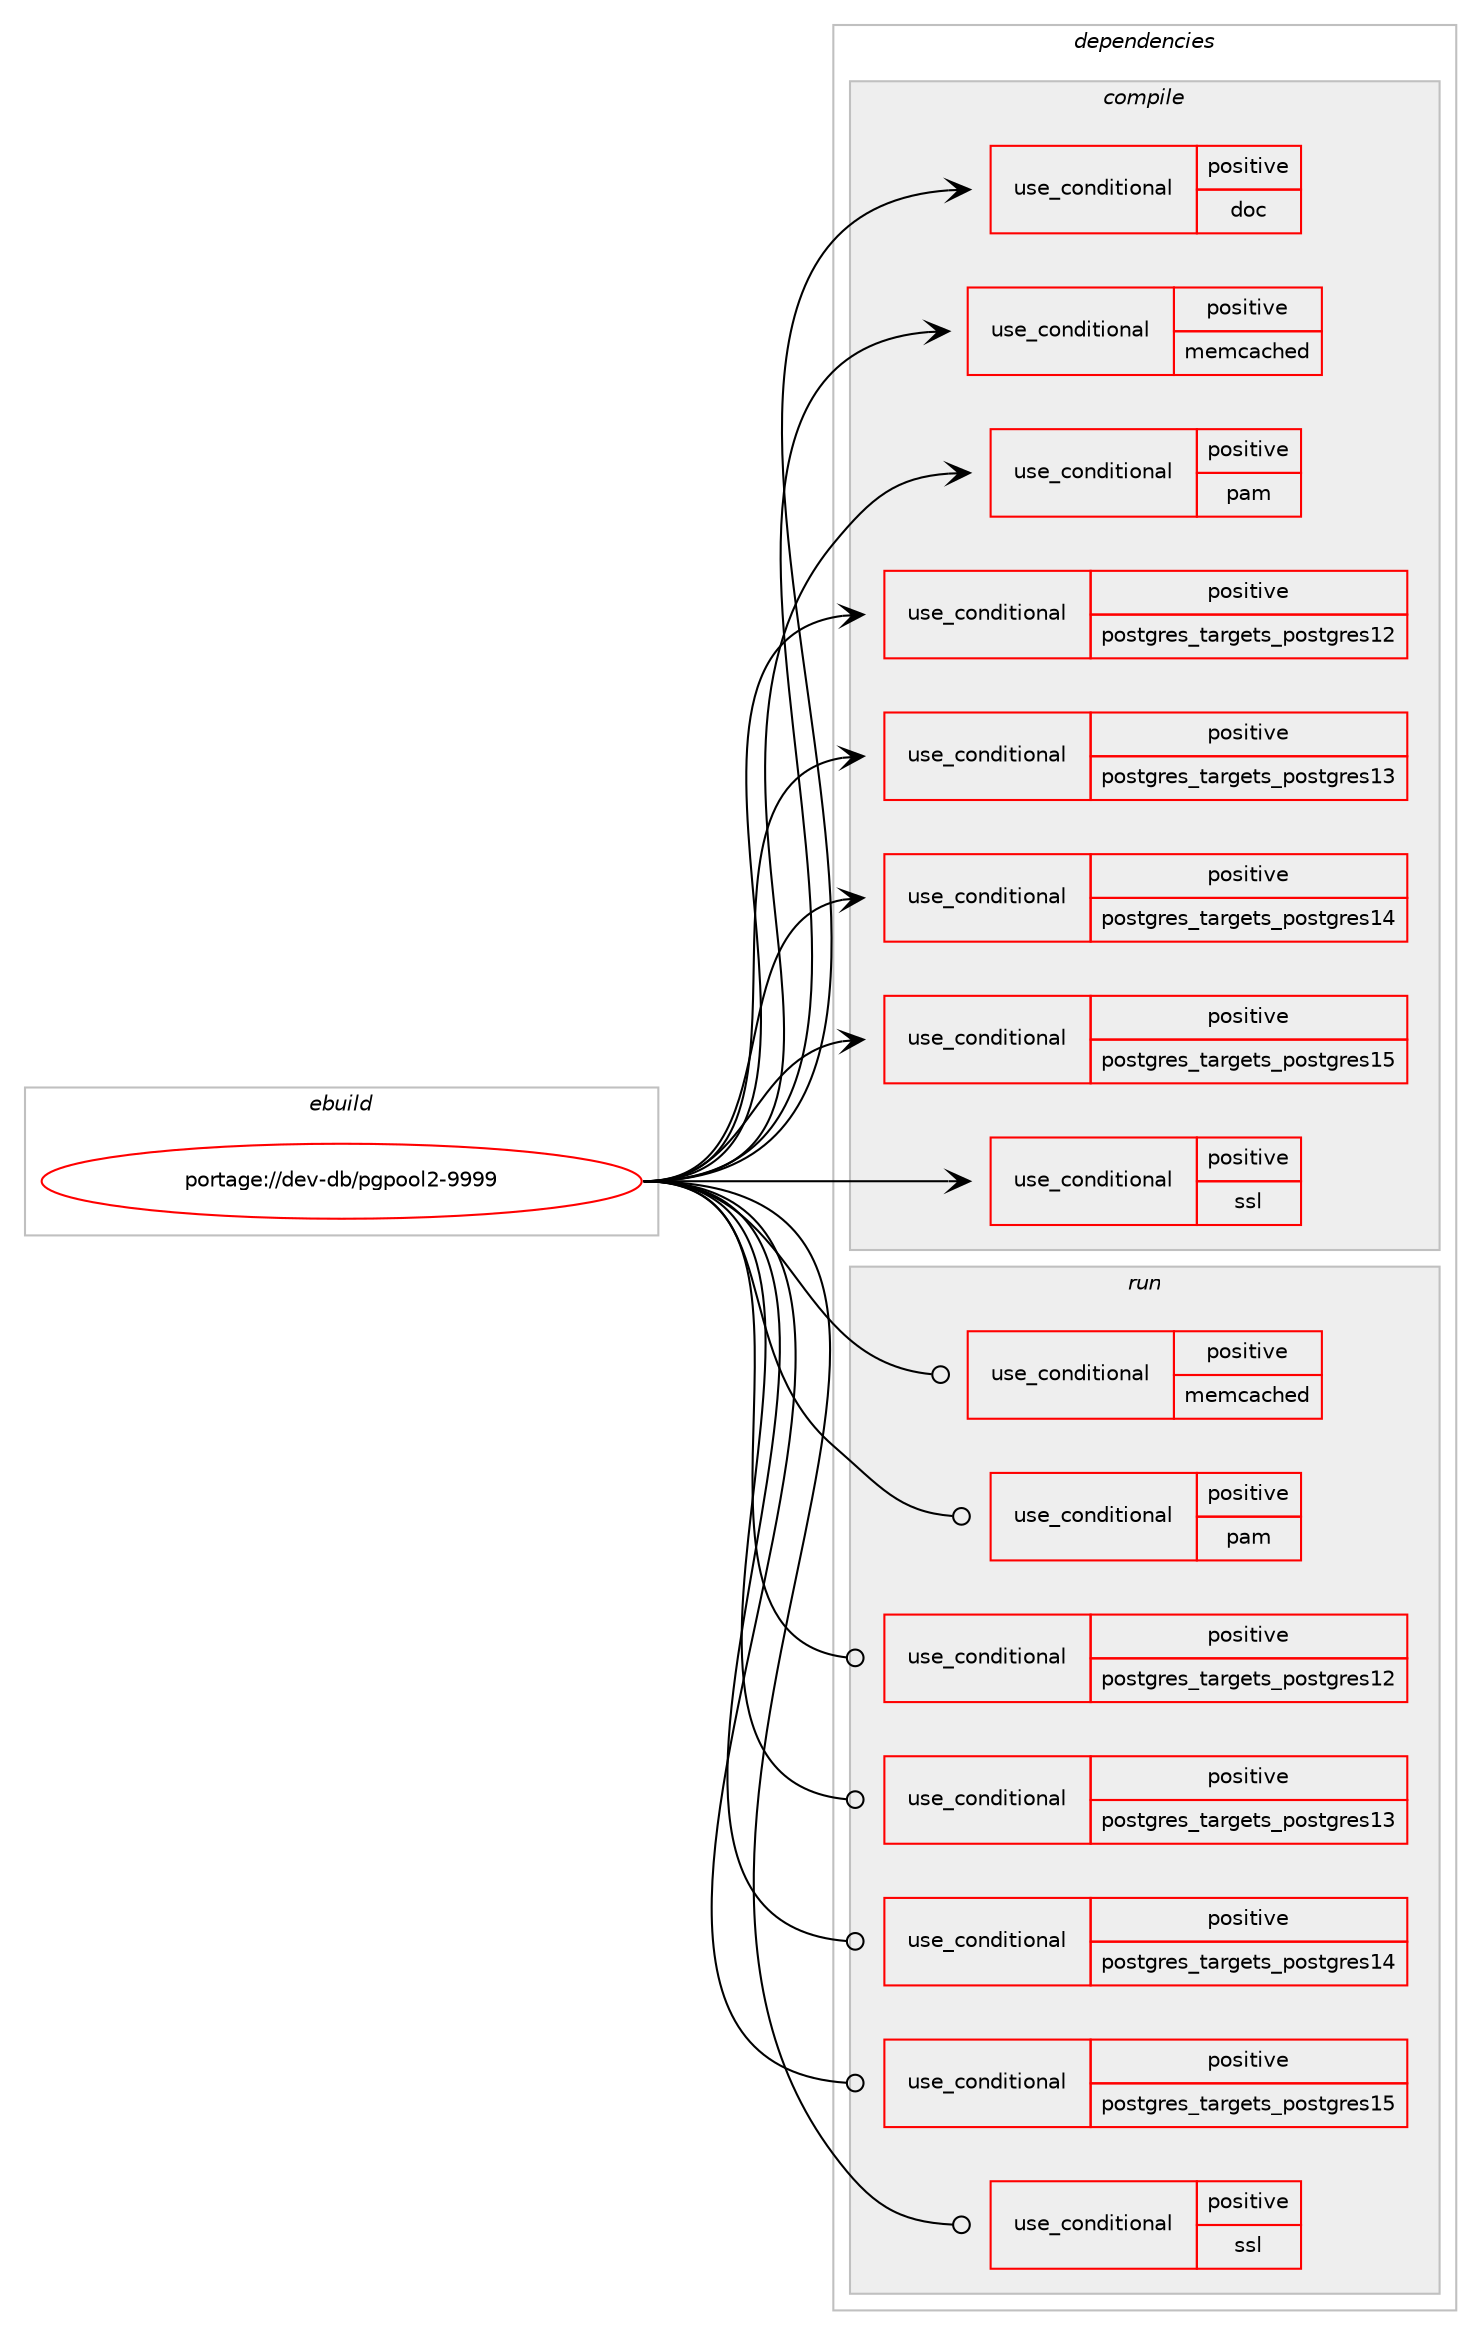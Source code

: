 digraph prolog {

# *************
# Graph options
# *************

newrank=true;
concentrate=true;
compound=true;
graph [rankdir=LR,fontname=Helvetica,fontsize=10,ranksep=1.5];#, ranksep=2.5, nodesep=0.2];
edge  [arrowhead=vee];
node  [fontname=Helvetica,fontsize=10];

# **********
# The ebuild
# **********

subgraph cluster_leftcol {
color=gray;
rank=same;
label=<<i>ebuild</i>>;
id [label="portage://dev-db/pgpool2-9999", color=red, width=4, href="../dev-db/pgpool2-9999.svg"];
}

# ****************
# The dependencies
# ****************

subgraph cluster_midcol {
color=gray;
label=<<i>dependencies</i>>;
subgraph cluster_compile {
fillcolor="#eeeeee";
style=filled;
label=<<i>compile</i>>;
subgraph cond17552 {
dependency31323 [label=<<TABLE BORDER="0" CELLBORDER="1" CELLSPACING="0" CELLPADDING="4"><TR><TD ROWSPAN="3" CELLPADDING="10">use_conditional</TD></TR><TR><TD>positive</TD></TR><TR><TD>doc</TD></TR></TABLE>>, shape=none, color=red];
# *** BEGIN UNKNOWN DEPENDENCY TYPE (TODO) ***
# dependency31323 -> package_dependency(portage://dev-db/pgpool2-9999,install,no,app-text,openjade,none,[,,],[],[])
# *** END UNKNOWN DEPENDENCY TYPE (TODO) ***

# *** BEGIN UNKNOWN DEPENDENCY TYPE (TODO) ***
# dependency31323 -> package_dependency(portage://dev-db/pgpool2-9999,install,no,dev-libs,libxml2,none,[,,],[],[])
# *** END UNKNOWN DEPENDENCY TYPE (TODO) ***

# *** BEGIN UNKNOWN DEPENDENCY TYPE (TODO) ***
# dependency31323 -> package_dependency(portage://dev-db/pgpool2-9999,install,no,dev-libs,libxslt,none,[,,],[],[])
# *** END UNKNOWN DEPENDENCY TYPE (TODO) ***

}
id:e -> dependency31323:w [weight=20,style="solid",arrowhead="vee"];
subgraph cond17553 {
dependency31324 [label=<<TABLE BORDER="0" CELLBORDER="1" CELLSPACING="0" CELLPADDING="4"><TR><TD ROWSPAN="3" CELLPADDING="10">use_conditional</TD></TR><TR><TD>positive</TD></TR><TR><TD>memcached</TD></TR></TABLE>>, shape=none, color=red];
# *** BEGIN UNKNOWN DEPENDENCY TYPE (TODO) ***
# dependency31324 -> package_dependency(portage://dev-db/pgpool2-9999,install,no,dev-libs,libmemcached,none,[,,],[],[])
# *** END UNKNOWN DEPENDENCY TYPE (TODO) ***

}
id:e -> dependency31324:w [weight=20,style="solid",arrowhead="vee"];
subgraph cond17554 {
dependency31325 [label=<<TABLE BORDER="0" CELLBORDER="1" CELLSPACING="0" CELLPADDING="4"><TR><TD ROWSPAN="3" CELLPADDING="10">use_conditional</TD></TR><TR><TD>positive</TD></TR><TR><TD>pam</TD></TR></TABLE>>, shape=none, color=red];
# *** BEGIN UNKNOWN DEPENDENCY TYPE (TODO) ***
# dependency31325 -> package_dependency(portage://dev-db/pgpool2-9999,install,no,sys-auth,pambase,none,[,,],[],[])
# *** END UNKNOWN DEPENDENCY TYPE (TODO) ***

}
id:e -> dependency31325:w [weight=20,style="solid",arrowhead="vee"];
subgraph cond17555 {
dependency31326 [label=<<TABLE BORDER="0" CELLBORDER="1" CELLSPACING="0" CELLPADDING="4"><TR><TD ROWSPAN="3" CELLPADDING="10">use_conditional</TD></TR><TR><TD>positive</TD></TR><TR><TD>postgres_targets_postgres12</TD></TR></TABLE>>, shape=none, color=red];
# *** BEGIN UNKNOWN DEPENDENCY TYPE (TODO) ***
# dependency31326 -> package_dependency(portage://dev-db/pgpool2-9999,install,no,dev-db,postgresql,none,[,,],[slot(12),equal],[])
# *** END UNKNOWN DEPENDENCY TYPE (TODO) ***

}
id:e -> dependency31326:w [weight=20,style="solid",arrowhead="vee"];
subgraph cond17556 {
dependency31327 [label=<<TABLE BORDER="0" CELLBORDER="1" CELLSPACING="0" CELLPADDING="4"><TR><TD ROWSPAN="3" CELLPADDING="10">use_conditional</TD></TR><TR><TD>positive</TD></TR><TR><TD>postgres_targets_postgres13</TD></TR></TABLE>>, shape=none, color=red];
# *** BEGIN UNKNOWN DEPENDENCY TYPE (TODO) ***
# dependency31327 -> package_dependency(portage://dev-db/pgpool2-9999,install,no,dev-db,postgresql,none,[,,],[slot(13),equal],[])
# *** END UNKNOWN DEPENDENCY TYPE (TODO) ***

}
id:e -> dependency31327:w [weight=20,style="solid",arrowhead="vee"];
subgraph cond17557 {
dependency31328 [label=<<TABLE BORDER="0" CELLBORDER="1" CELLSPACING="0" CELLPADDING="4"><TR><TD ROWSPAN="3" CELLPADDING="10">use_conditional</TD></TR><TR><TD>positive</TD></TR><TR><TD>postgres_targets_postgres14</TD></TR></TABLE>>, shape=none, color=red];
# *** BEGIN UNKNOWN DEPENDENCY TYPE (TODO) ***
# dependency31328 -> package_dependency(portage://dev-db/pgpool2-9999,install,no,dev-db,postgresql,none,[,,],[slot(14),equal],[])
# *** END UNKNOWN DEPENDENCY TYPE (TODO) ***

}
id:e -> dependency31328:w [weight=20,style="solid",arrowhead="vee"];
subgraph cond17558 {
dependency31329 [label=<<TABLE BORDER="0" CELLBORDER="1" CELLSPACING="0" CELLPADDING="4"><TR><TD ROWSPAN="3" CELLPADDING="10">use_conditional</TD></TR><TR><TD>positive</TD></TR><TR><TD>postgres_targets_postgres15</TD></TR></TABLE>>, shape=none, color=red];
# *** BEGIN UNKNOWN DEPENDENCY TYPE (TODO) ***
# dependency31329 -> package_dependency(portage://dev-db/pgpool2-9999,install,no,dev-db,postgresql,none,[,,],[slot(15),equal],[])
# *** END UNKNOWN DEPENDENCY TYPE (TODO) ***

}
id:e -> dependency31329:w [weight=20,style="solid",arrowhead="vee"];
subgraph cond17559 {
dependency31330 [label=<<TABLE BORDER="0" CELLBORDER="1" CELLSPACING="0" CELLPADDING="4"><TR><TD ROWSPAN="3" CELLPADDING="10">use_conditional</TD></TR><TR><TD>positive</TD></TR><TR><TD>ssl</TD></TR></TABLE>>, shape=none, color=red];
# *** BEGIN UNKNOWN DEPENDENCY TYPE (TODO) ***
# dependency31330 -> package_dependency(portage://dev-db/pgpool2-9999,install,no,dev-libs,openssl,none,[,,],any_same_slot,[])
# *** END UNKNOWN DEPENDENCY TYPE (TODO) ***

}
id:e -> dependency31330:w [weight=20,style="solid",arrowhead="vee"];
# *** BEGIN UNKNOWN DEPENDENCY TYPE (TODO) ***
# id -> package_dependency(portage://dev-db/pgpool2-9999,install,no,acct-group,postgres,none,[,,],[],[])
# *** END UNKNOWN DEPENDENCY TYPE (TODO) ***

# *** BEGIN UNKNOWN DEPENDENCY TYPE (TODO) ***
# id -> package_dependency(portage://dev-db/pgpool2-9999,install,no,acct-user,pgpool,none,[,,],[],[])
# *** END UNKNOWN DEPENDENCY TYPE (TODO) ***

# *** BEGIN UNKNOWN DEPENDENCY TYPE (TODO) ***
# id -> package_dependency(portage://dev-db/pgpool2-9999,install,no,net-libs,libnsl,none,[,,],[slot(0),equal],[])
# *** END UNKNOWN DEPENDENCY TYPE (TODO) ***

# *** BEGIN UNKNOWN DEPENDENCY TYPE (TODO) ***
# id -> package_dependency(portage://dev-db/pgpool2-9999,install,no,sys-devel,bison,none,[,,],[],[])
# *** END UNKNOWN DEPENDENCY TYPE (TODO) ***

# *** BEGIN UNKNOWN DEPENDENCY TYPE (TODO) ***
# id -> package_dependency(portage://dev-db/pgpool2-9999,install,no,virtual,libcrypt,none,[,,],any_same_slot,[])
# *** END UNKNOWN DEPENDENCY TYPE (TODO) ***

# *** BEGIN UNKNOWN DEPENDENCY TYPE (TODO) ***
# id -> package_dependency(portage://dev-db/pgpool2-9999,install,no,virtual,pkgconfig,none,[,,],[],[])
# *** END UNKNOWN DEPENDENCY TYPE (TODO) ***

}
subgraph cluster_compileandrun {
fillcolor="#eeeeee";
style=filled;
label=<<i>compile and run</i>>;
}
subgraph cluster_run {
fillcolor="#eeeeee";
style=filled;
label=<<i>run</i>>;
subgraph cond17560 {
dependency31331 [label=<<TABLE BORDER="0" CELLBORDER="1" CELLSPACING="0" CELLPADDING="4"><TR><TD ROWSPAN="3" CELLPADDING="10">use_conditional</TD></TR><TR><TD>positive</TD></TR><TR><TD>memcached</TD></TR></TABLE>>, shape=none, color=red];
# *** BEGIN UNKNOWN DEPENDENCY TYPE (TODO) ***
# dependency31331 -> package_dependency(portage://dev-db/pgpool2-9999,run,no,dev-libs,libmemcached,none,[,,],[],[])
# *** END UNKNOWN DEPENDENCY TYPE (TODO) ***

}
id:e -> dependency31331:w [weight=20,style="solid",arrowhead="odot"];
subgraph cond17561 {
dependency31332 [label=<<TABLE BORDER="0" CELLBORDER="1" CELLSPACING="0" CELLPADDING="4"><TR><TD ROWSPAN="3" CELLPADDING="10">use_conditional</TD></TR><TR><TD>positive</TD></TR><TR><TD>pam</TD></TR></TABLE>>, shape=none, color=red];
# *** BEGIN UNKNOWN DEPENDENCY TYPE (TODO) ***
# dependency31332 -> package_dependency(portage://dev-db/pgpool2-9999,run,no,sys-auth,pambase,none,[,,],[],[])
# *** END UNKNOWN DEPENDENCY TYPE (TODO) ***

}
id:e -> dependency31332:w [weight=20,style="solid",arrowhead="odot"];
subgraph cond17562 {
dependency31333 [label=<<TABLE BORDER="0" CELLBORDER="1" CELLSPACING="0" CELLPADDING="4"><TR><TD ROWSPAN="3" CELLPADDING="10">use_conditional</TD></TR><TR><TD>positive</TD></TR><TR><TD>postgres_targets_postgres12</TD></TR></TABLE>>, shape=none, color=red];
# *** BEGIN UNKNOWN DEPENDENCY TYPE (TODO) ***
# dependency31333 -> package_dependency(portage://dev-db/pgpool2-9999,run,no,dev-db,postgresql,none,[,,],[slot(12),equal],[])
# *** END UNKNOWN DEPENDENCY TYPE (TODO) ***

}
id:e -> dependency31333:w [weight=20,style="solid",arrowhead="odot"];
subgraph cond17563 {
dependency31334 [label=<<TABLE BORDER="0" CELLBORDER="1" CELLSPACING="0" CELLPADDING="4"><TR><TD ROWSPAN="3" CELLPADDING="10">use_conditional</TD></TR><TR><TD>positive</TD></TR><TR><TD>postgres_targets_postgres13</TD></TR></TABLE>>, shape=none, color=red];
# *** BEGIN UNKNOWN DEPENDENCY TYPE (TODO) ***
# dependency31334 -> package_dependency(portage://dev-db/pgpool2-9999,run,no,dev-db,postgresql,none,[,,],[slot(13),equal],[])
# *** END UNKNOWN DEPENDENCY TYPE (TODO) ***

}
id:e -> dependency31334:w [weight=20,style="solid",arrowhead="odot"];
subgraph cond17564 {
dependency31335 [label=<<TABLE BORDER="0" CELLBORDER="1" CELLSPACING="0" CELLPADDING="4"><TR><TD ROWSPAN="3" CELLPADDING="10">use_conditional</TD></TR><TR><TD>positive</TD></TR><TR><TD>postgres_targets_postgres14</TD></TR></TABLE>>, shape=none, color=red];
# *** BEGIN UNKNOWN DEPENDENCY TYPE (TODO) ***
# dependency31335 -> package_dependency(portage://dev-db/pgpool2-9999,run,no,dev-db,postgresql,none,[,,],[slot(14),equal],[])
# *** END UNKNOWN DEPENDENCY TYPE (TODO) ***

}
id:e -> dependency31335:w [weight=20,style="solid",arrowhead="odot"];
subgraph cond17565 {
dependency31336 [label=<<TABLE BORDER="0" CELLBORDER="1" CELLSPACING="0" CELLPADDING="4"><TR><TD ROWSPAN="3" CELLPADDING="10">use_conditional</TD></TR><TR><TD>positive</TD></TR><TR><TD>postgres_targets_postgres15</TD></TR></TABLE>>, shape=none, color=red];
# *** BEGIN UNKNOWN DEPENDENCY TYPE (TODO) ***
# dependency31336 -> package_dependency(portage://dev-db/pgpool2-9999,run,no,dev-db,postgresql,none,[,,],[slot(15),equal],[])
# *** END UNKNOWN DEPENDENCY TYPE (TODO) ***

}
id:e -> dependency31336:w [weight=20,style="solid",arrowhead="odot"];
subgraph cond17566 {
dependency31337 [label=<<TABLE BORDER="0" CELLBORDER="1" CELLSPACING="0" CELLPADDING="4"><TR><TD ROWSPAN="3" CELLPADDING="10">use_conditional</TD></TR><TR><TD>positive</TD></TR><TR><TD>ssl</TD></TR></TABLE>>, shape=none, color=red];
# *** BEGIN UNKNOWN DEPENDENCY TYPE (TODO) ***
# dependency31337 -> package_dependency(portage://dev-db/pgpool2-9999,run,no,dev-libs,openssl,none,[,,],any_same_slot,[])
# *** END UNKNOWN DEPENDENCY TYPE (TODO) ***

}
id:e -> dependency31337:w [weight=20,style="solid",arrowhead="odot"];
# *** BEGIN UNKNOWN DEPENDENCY TYPE (TODO) ***
# id -> package_dependency(portage://dev-db/pgpool2-9999,run,no,acct-group,postgres,none,[,,],[],[])
# *** END UNKNOWN DEPENDENCY TYPE (TODO) ***

# *** BEGIN UNKNOWN DEPENDENCY TYPE (TODO) ***
# id -> package_dependency(portage://dev-db/pgpool2-9999,run,no,acct-user,pgpool,none,[,,],[],[])
# *** END UNKNOWN DEPENDENCY TYPE (TODO) ***

# *** BEGIN UNKNOWN DEPENDENCY TYPE (TODO) ***
# id -> package_dependency(portage://dev-db/pgpool2-9999,run,no,net-libs,libnsl,none,[,,],[slot(0),equal],[])
# *** END UNKNOWN DEPENDENCY TYPE (TODO) ***

# *** BEGIN UNKNOWN DEPENDENCY TYPE (TODO) ***
# id -> package_dependency(portage://dev-db/pgpool2-9999,run,no,virtual,libcrypt,none,[,,],any_same_slot,[])
# *** END UNKNOWN DEPENDENCY TYPE (TODO) ***

}
}

# **************
# The candidates
# **************

subgraph cluster_choices {
rank=same;
color=gray;
label=<<i>candidates</i>>;

}

}
